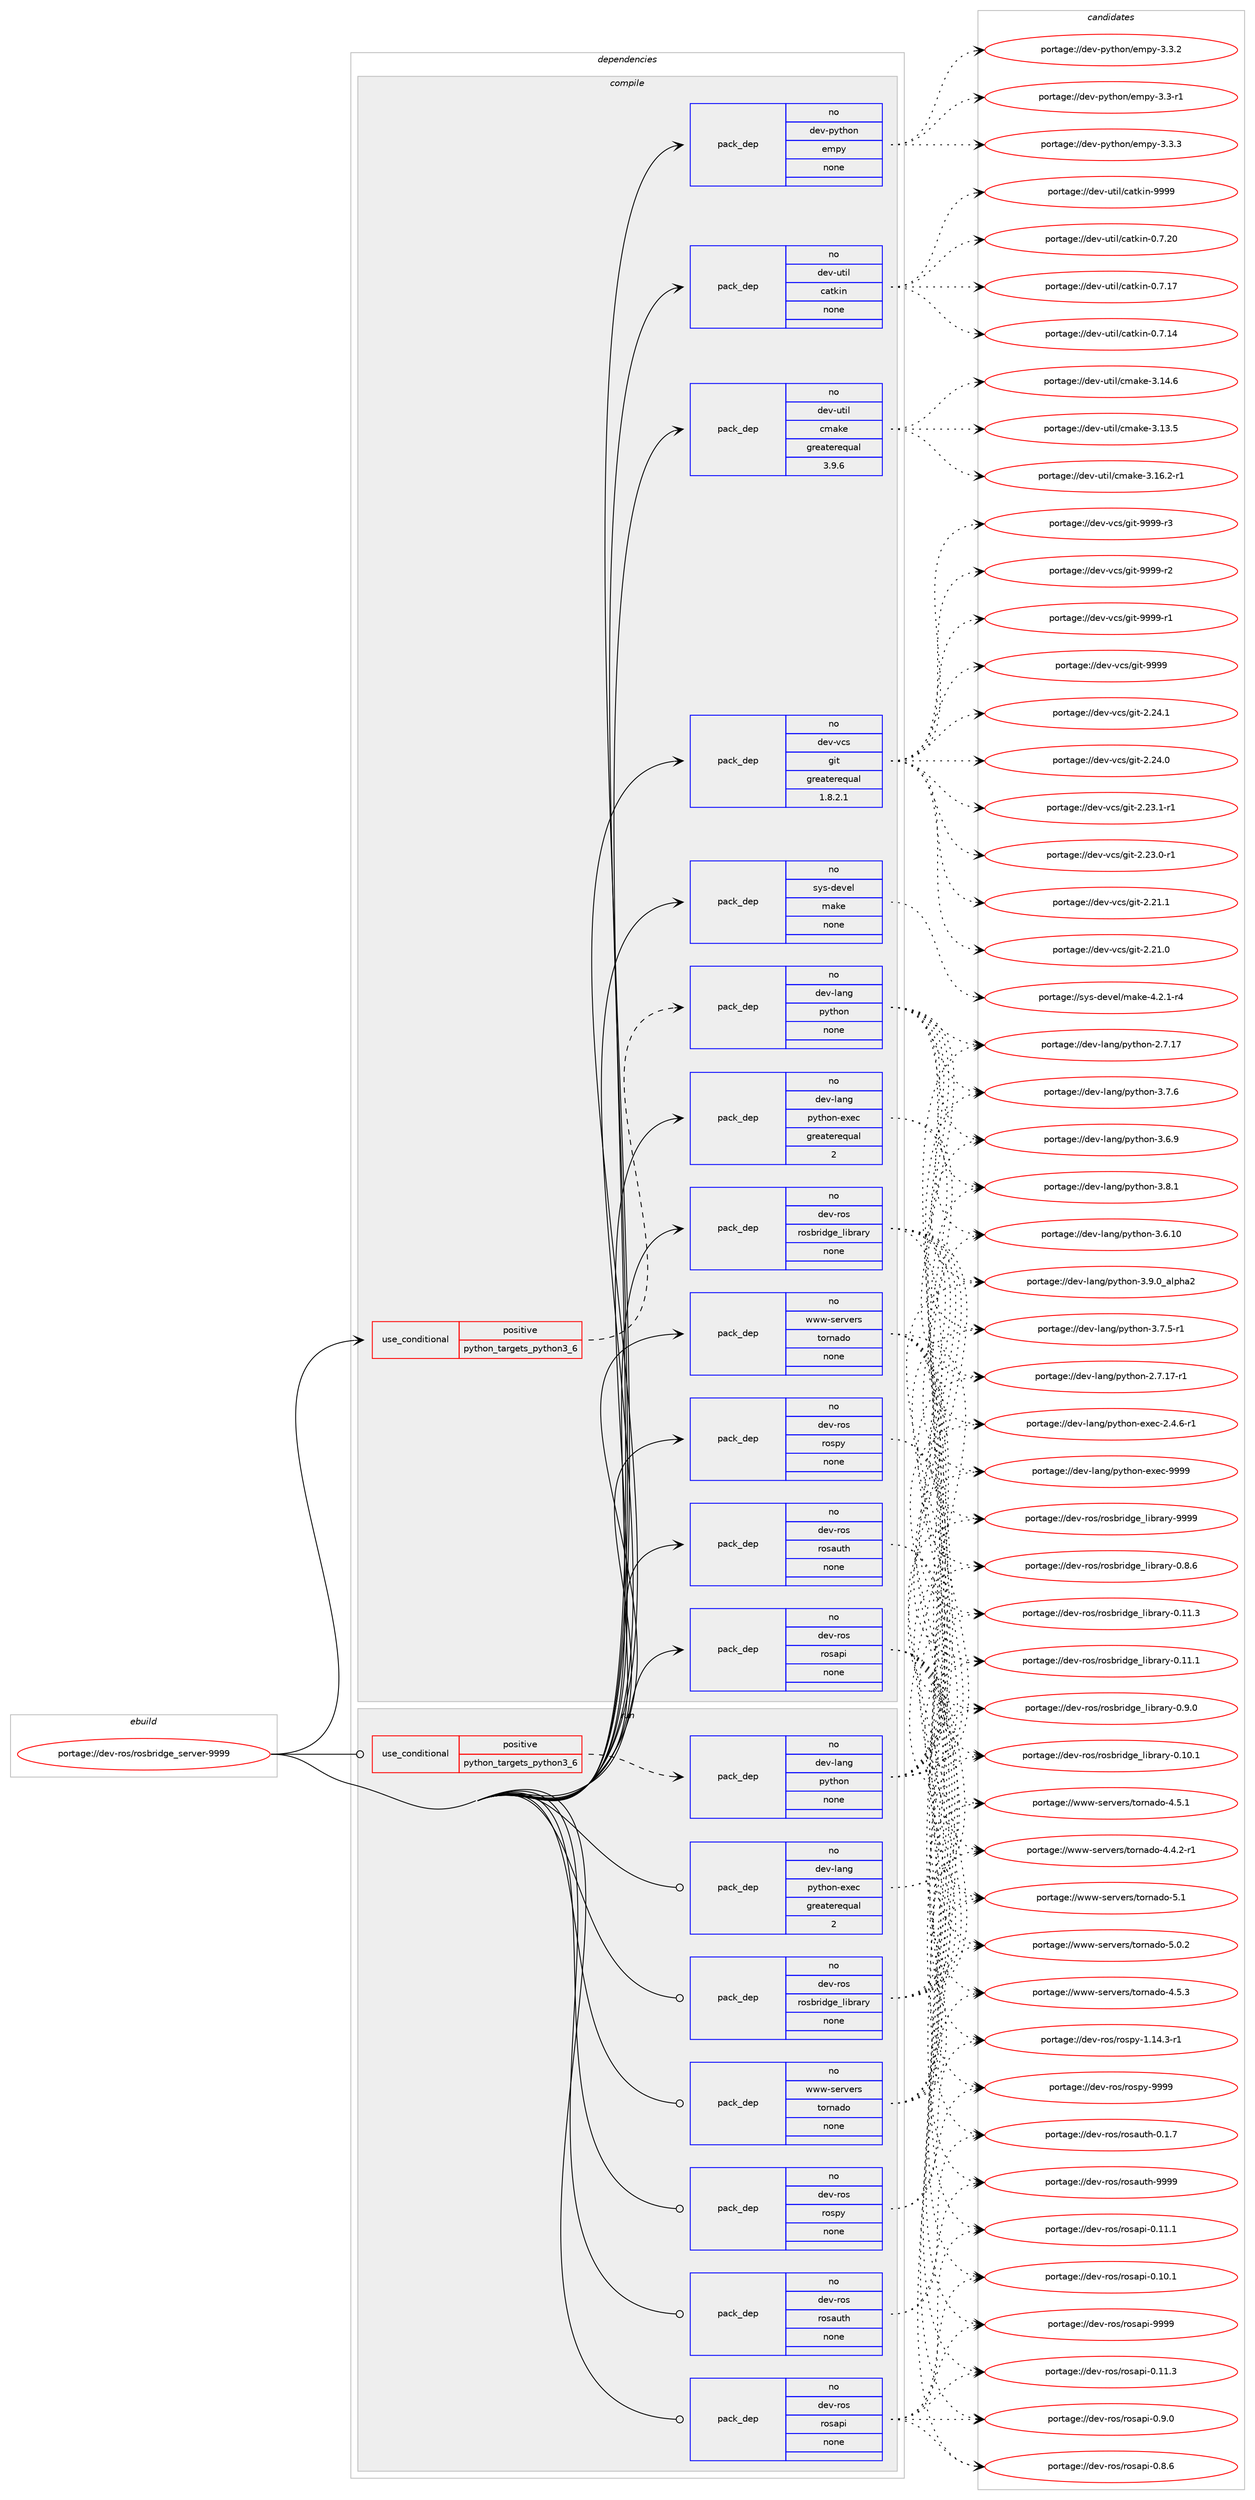 digraph prolog {

# *************
# Graph options
# *************

newrank=true;
concentrate=true;
compound=true;
graph [rankdir=LR,fontname=Helvetica,fontsize=10,ranksep=1.5];#, ranksep=2.5, nodesep=0.2];
edge  [arrowhead=vee];
node  [fontname=Helvetica,fontsize=10];

# **********
# The ebuild
# **********

subgraph cluster_leftcol {
color=gray;
rank=same;
label=<<i>ebuild</i>>;
id [label="portage://dev-ros/rosbridge_server-9999", color=red, width=4, href="../dev-ros/rosbridge_server-9999.svg"];
}

# ****************
# The dependencies
# ****************

subgraph cluster_midcol {
color=gray;
label=<<i>dependencies</i>>;
subgraph cluster_compile {
fillcolor="#eeeeee";
style=filled;
label=<<i>compile</i>>;
subgraph cond98284 {
dependency389575 [label=<<TABLE BORDER="0" CELLBORDER="1" CELLSPACING="0" CELLPADDING="4"><TR><TD ROWSPAN="3" CELLPADDING="10">use_conditional</TD></TR><TR><TD>positive</TD></TR><TR><TD>python_targets_python3_6</TD></TR></TABLE>>, shape=none, color=red];
subgraph pack286438 {
dependency389576 [label=<<TABLE BORDER="0" CELLBORDER="1" CELLSPACING="0" CELLPADDING="4" WIDTH="220"><TR><TD ROWSPAN="6" CELLPADDING="30">pack_dep</TD></TR><TR><TD WIDTH="110">no</TD></TR><TR><TD>dev-lang</TD></TR><TR><TD>python</TD></TR><TR><TD>none</TD></TR><TR><TD></TD></TR></TABLE>>, shape=none, color=blue];
}
dependency389575:e -> dependency389576:w [weight=20,style="dashed",arrowhead="vee"];
}
id:e -> dependency389575:w [weight=20,style="solid",arrowhead="vee"];
subgraph pack286439 {
dependency389577 [label=<<TABLE BORDER="0" CELLBORDER="1" CELLSPACING="0" CELLPADDING="4" WIDTH="220"><TR><TD ROWSPAN="6" CELLPADDING="30">pack_dep</TD></TR><TR><TD WIDTH="110">no</TD></TR><TR><TD>dev-lang</TD></TR><TR><TD>python-exec</TD></TR><TR><TD>greaterequal</TD></TR><TR><TD>2</TD></TR></TABLE>>, shape=none, color=blue];
}
id:e -> dependency389577:w [weight=20,style="solid",arrowhead="vee"];
subgraph pack286440 {
dependency389578 [label=<<TABLE BORDER="0" CELLBORDER="1" CELLSPACING="0" CELLPADDING="4" WIDTH="220"><TR><TD ROWSPAN="6" CELLPADDING="30">pack_dep</TD></TR><TR><TD WIDTH="110">no</TD></TR><TR><TD>dev-python</TD></TR><TR><TD>empy</TD></TR><TR><TD>none</TD></TR><TR><TD></TD></TR></TABLE>>, shape=none, color=blue];
}
id:e -> dependency389578:w [weight=20,style="solid",arrowhead="vee"];
subgraph pack286441 {
dependency389579 [label=<<TABLE BORDER="0" CELLBORDER="1" CELLSPACING="0" CELLPADDING="4" WIDTH="220"><TR><TD ROWSPAN="6" CELLPADDING="30">pack_dep</TD></TR><TR><TD WIDTH="110">no</TD></TR><TR><TD>dev-ros</TD></TR><TR><TD>rosapi</TD></TR><TR><TD>none</TD></TR><TR><TD></TD></TR></TABLE>>, shape=none, color=blue];
}
id:e -> dependency389579:w [weight=20,style="solid",arrowhead="vee"];
subgraph pack286442 {
dependency389580 [label=<<TABLE BORDER="0" CELLBORDER="1" CELLSPACING="0" CELLPADDING="4" WIDTH="220"><TR><TD ROWSPAN="6" CELLPADDING="30">pack_dep</TD></TR><TR><TD WIDTH="110">no</TD></TR><TR><TD>dev-ros</TD></TR><TR><TD>rosauth</TD></TR><TR><TD>none</TD></TR><TR><TD></TD></TR></TABLE>>, shape=none, color=blue];
}
id:e -> dependency389580:w [weight=20,style="solid",arrowhead="vee"];
subgraph pack286443 {
dependency389581 [label=<<TABLE BORDER="0" CELLBORDER="1" CELLSPACING="0" CELLPADDING="4" WIDTH="220"><TR><TD ROWSPAN="6" CELLPADDING="30">pack_dep</TD></TR><TR><TD WIDTH="110">no</TD></TR><TR><TD>dev-ros</TD></TR><TR><TD>rosbridge_library</TD></TR><TR><TD>none</TD></TR><TR><TD></TD></TR></TABLE>>, shape=none, color=blue];
}
id:e -> dependency389581:w [weight=20,style="solid",arrowhead="vee"];
subgraph pack286444 {
dependency389582 [label=<<TABLE BORDER="0" CELLBORDER="1" CELLSPACING="0" CELLPADDING="4" WIDTH="220"><TR><TD ROWSPAN="6" CELLPADDING="30">pack_dep</TD></TR><TR><TD WIDTH="110">no</TD></TR><TR><TD>dev-ros</TD></TR><TR><TD>rospy</TD></TR><TR><TD>none</TD></TR><TR><TD></TD></TR></TABLE>>, shape=none, color=blue];
}
id:e -> dependency389582:w [weight=20,style="solid",arrowhead="vee"];
subgraph pack286445 {
dependency389583 [label=<<TABLE BORDER="0" CELLBORDER="1" CELLSPACING="0" CELLPADDING="4" WIDTH="220"><TR><TD ROWSPAN="6" CELLPADDING="30">pack_dep</TD></TR><TR><TD WIDTH="110">no</TD></TR><TR><TD>dev-util</TD></TR><TR><TD>catkin</TD></TR><TR><TD>none</TD></TR><TR><TD></TD></TR></TABLE>>, shape=none, color=blue];
}
id:e -> dependency389583:w [weight=20,style="solid",arrowhead="vee"];
subgraph pack286446 {
dependency389584 [label=<<TABLE BORDER="0" CELLBORDER="1" CELLSPACING="0" CELLPADDING="4" WIDTH="220"><TR><TD ROWSPAN="6" CELLPADDING="30">pack_dep</TD></TR><TR><TD WIDTH="110">no</TD></TR><TR><TD>dev-util</TD></TR><TR><TD>cmake</TD></TR><TR><TD>greaterequal</TD></TR><TR><TD>3.9.6</TD></TR></TABLE>>, shape=none, color=blue];
}
id:e -> dependency389584:w [weight=20,style="solid",arrowhead="vee"];
subgraph pack286447 {
dependency389585 [label=<<TABLE BORDER="0" CELLBORDER="1" CELLSPACING="0" CELLPADDING="4" WIDTH="220"><TR><TD ROWSPAN="6" CELLPADDING="30">pack_dep</TD></TR><TR><TD WIDTH="110">no</TD></TR><TR><TD>dev-vcs</TD></TR><TR><TD>git</TD></TR><TR><TD>greaterequal</TD></TR><TR><TD>1.8.2.1</TD></TR></TABLE>>, shape=none, color=blue];
}
id:e -> dependency389585:w [weight=20,style="solid",arrowhead="vee"];
subgraph pack286448 {
dependency389586 [label=<<TABLE BORDER="0" CELLBORDER="1" CELLSPACING="0" CELLPADDING="4" WIDTH="220"><TR><TD ROWSPAN="6" CELLPADDING="30">pack_dep</TD></TR><TR><TD WIDTH="110">no</TD></TR><TR><TD>sys-devel</TD></TR><TR><TD>make</TD></TR><TR><TD>none</TD></TR><TR><TD></TD></TR></TABLE>>, shape=none, color=blue];
}
id:e -> dependency389586:w [weight=20,style="solid",arrowhead="vee"];
subgraph pack286449 {
dependency389587 [label=<<TABLE BORDER="0" CELLBORDER="1" CELLSPACING="0" CELLPADDING="4" WIDTH="220"><TR><TD ROWSPAN="6" CELLPADDING="30">pack_dep</TD></TR><TR><TD WIDTH="110">no</TD></TR><TR><TD>www-servers</TD></TR><TR><TD>tornado</TD></TR><TR><TD>none</TD></TR><TR><TD></TD></TR></TABLE>>, shape=none, color=blue];
}
id:e -> dependency389587:w [weight=20,style="solid",arrowhead="vee"];
}
subgraph cluster_compileandrun {
fillcolor="#eeeeee";
style=filled;
label=<<i>compile and run</i>>;
}
subgraph cluster_run {
fillcolor="#eeeeee";
style=filled;
label=<<i>run</i>>;
subgraph cond98285 {
dependency389588 [label=<<TABLE BORDER="0" CELLBORDER="1" CELLSPACING="0" CELLPADDING="4"><TR><TD ROWSPAN="3" CELLPADDING="10">use_conditional</TD></TR><TR><TD>positive</TD></TR><TR><TD>python_targets_python3_6</TD></TR></TABLE>>, shape=none, color=red];
subgraph pack286450 {
dependency389589 [label=<<TABLE BORDER="0" CELLBORDER="1" CELLSPACING="0" CELLPADDING="4" WIDTH="220"><TR><TD ROWSPAN="6" CELLPADDING="30">pack_dep</TD></TR><TR><TD WIDTH="110">no</TD></TR><TR><TD>dev-lang</TD></TR><TR><TD>python</TD></TR><TR><TD>none</TD></TR><TR><TD></TD></TR></TABLE>>, shape=none, color=blue];
}
dependency389588:e -> dependency389589:w [weight=20,style="dashed",arrowhead="vee"];
}
id:e -> dependency389588:w [weight=20,style="solid",arrowhead="odot"];
subgraph pack286451 {
dependency389590 [label=<<TABLE BORDER="0" CELLBORDER="1" CELLSPACING="0" CELLPADDING="4" WIDTH="220"><TR><TD ROWSPAN="6" CELLPADDING="30">pack_dep</TD></TR><TR><TD WIDTH="110">no</TD></TR><TR><TD>dev-lang</TD></TR><TR><TD>python-exec</TD></TR><TR><TD>greaterequal</TD></TR><TR><TD>2</TD></TR></TABLE>>, shape=none, color=blue];
}
id:e -> dependency389590:w [weight=20,style="solid",arrowhead="odot"];
subgraph pack286452 {
dependency389591 [label=<<TABLE BORDER="0" CELLBORDER="1" CELLSPACING="0" CELLPADDING="4" WIDTH="220"><TR><TD ROWSPAN="6" CELLPADDING="30">pack_dep</TD></TR><TR><TD WIDTH="110">no</TD></TR><TR><TD>dev-ros</TD></TR><TR><TD>rosapi</TD></TR><TR><TD>none</TD></TR><TR><TD></TD></TR></TABLE>>, shape=none, color=blue];
}
id:e -> dependency389591:w [weight=20,style="solid",arrowhead="odot"];
subgraph pack286453 {
dependency389592 [label=<<TABLE BORDER="0" CELLBORDER="1" CELLSPACING="0" CELLPADDING="4" WIDTH="220"><TR><TD ROWSPAN="6" CELLPADDING="30">pack_dep</TD></TR><TR><TD WIDTH="110">no</TD></TR><TR><TD>dev-ros</TD></TR><TR><TD>rosauth</TD></TR><TR><TD>none</TD></TR><TR><TD></TD></TR></TABLE>>, shape=none, color=blue];
}
id:e -> dependency389592:w [weight=20,style="solid",arrowhead="odot"];
subgraph pack286454 {
dependency389593 [label=<<TABLE BORDER="0" CELLBORDER="1" CELLSPACING="0" CELLPADDING="4" WIDTH="220"><TR><TD ROWSPAN="6" CELLPADDING="30">pack_dep</TD></TR><TR><TD WIDTH="110">no</TD></TR><TR><TD>dev-ros</TD></TR><TR><TD>rosbridge_library</TD></TR><TR><TD>none</TD></TR><TR><TD></TD></TR></TABLE>>, shape=none, color=blue];
}
id:e -> dependency389593:w [weight=20,style="solid",arrowhead="odot"];
subgraph pack286455 {
dependency389594 [label=<<TABLE BORDER="0" CELLBORDER="1" CELLSPACING="0" CELLPADDING="4" WIDTH="220"><TR><TD ROWSPAN="6" CELLPADDING="30">pack_dep</TD></TR><TR><TD WIDTH="110">no</TD></TR><TR><TD>dev-ros</TD></TR><TR><TD>rospy</TD></TR><TR><TD>none</TD></TR><TR><TD></TD></TR></TABLE>>, shape=none, color=blue];
}
id:e -> dependency389594:w [weight=20,style="solid",arrowhead="odot"];
subgraph pack286456 {
dependency389595 [label=<<TABLE BORDER="0" CELLBORDER="1" CELLSPACING="0" CELLPADDING="4" WIDTH="220"><TR><TD ROWSPAN="6" CELLPADDING="30">pack_dep</TD></TR><TR><TD WIDTH="110">no</TD></TR><TR><TD>www-servers</TD></TR><TR><TD>tornado</TD></TR><TR><TD>none</TD></TR><TR><TD></TD></TR></TABLE>>, shape=none, color=blue];
}
id:e -> dependency389595:w [weight=20,style="solid",arrowhead="odot"];
}
}

# **************
# The candidates
# **************

subgraph cluster_choices {
rank=same;
color=gray;
label=<<i>candidates</i>>;

subgraph choice286438 {
color=black;
nodesep=1;
choice10010111845108971101034711212111610411111045514657464895971081121049750 [label="portage://dev-lang/python-3.9.0_alpha2", color=red, width=4,href="../dev-lang/python-3.9.0_alpha2.svg"];
choice100101118451089711010347112121116104111110455146564649 [label="portage://dev-lang/python-3.8.1", color=red, width=4,href="../dev-lang/python-3.8.1.svg"];
choice100101118451089711010347112121116104111110455146554654 [label="portage://dev-lang/python-3.7.6", color=red, width=4,href="../dev-lang/python-3.7.6.svg"];
choice1001011184510897110103471121211161041111104551465546534511449 [label="portage://dev-lang/python-3.7.5-r1", color=red, width=4,href="../dev-lang/python-3.7.5-r1.svg"];
choice100101118451089711010347112121116104111110455146544657 [label="portage://dev-lang/python-3.6.9", color=red, width=4,href="../dev-lang/python-3.6.9.svg"];
choice10010111845108971101034711212111610411111045514654464948 [label="portage://dev-lang/python-3.6.10", color=red, width=4,href="../dev-lang/python-3.6.10.svg"];
choice100101118451089711010347112121116104111110455046554649554511449 [label="portage://dev-lang/python-2.7.17-r1", color=red, width=4,href="../dev-lang/python-2.7.17-r1.svg"];
choice10010111845108971101034711212111610411111045504655464955 [label="portage://dev-lang/python-2.7.17", color=red, width=4,href="../dev-lang/python-2.7.17.svg"];
dependency389576:e -> choice10010111845108971101034711212111610411111045514657464895971081121049750:w [style=dotted,weight="100"];
dependency389576:e -> choice100101118451089711010347112121116104111110455146564649:w [style=dotted,weight="100"];
dependency389576:e -> choice100101118451089711010347112121116104111110455146554654:w [style=dotted,weight="100"];
dependency389576:e -> choice1001011184510897110103471121211161041111104551465546534511449:w [style=dotted,weight="100"];
dependency389576:e -> choice100101118451089711010347112121116104111110455146544657:w [style=dotted,weight="100"];
dependency389576:e -> choice10010111845108971101034711212111610411111045514654464948:w [style=dotted,weight="100"];
dependency389576:e -> choice100101118451089711010347112121116104111110455046554649554511449:w [style=dotted,weight="100"];
dependency389576:e -> choice10010111845108971101034711212111610411111045504655464955:w [style=dotted,weight="100"];
}
subgraph choice286439 {
color=black;
nodesep=1;
choice10010111845108971101034711212111610411111045101120101994557575757 [label="portage://dev-lang/python-exec-9999", color=red, width=4,href="../dev-lang/python-exec-9999.svg"];
choice10010111845108971101034711212111610411111045101120101994550465246544511449 [label="portage://dev-lang/python-exec-2.4.6-r1", color=red, width=4,href="../dev-lang/python-exec-2.4.6-r1.svg"];
dependency389577:e -> choice10010111845108971101034711212111610411111045101120101994557575757:w [style=dotted,weight="100"];
dependency389577:e -> choice10010111845108971101034711212111610411111045101120101994550465246544511449:w [style=dotted,weight="100"];
}
subgraph choice286440 {
color=black;
nodesep=1;
choice1001011184511212111610411111047101109112121455146514651 [label="portage://dev-python/empy-3.3.3", color=red, width=4,href="../dev-python/empy-3.3.3.svg"];
choice1001011184511212111610411111047101109112121455146514650 [label="portage://dev-python/empy-3.3.2", color=red, width=4,href="../dev-python/empy-3.3.2.svg"];
choice1001011184511212111610411111047101109112121455146514511449 [label="portage://dev-python/empy-3.3-r1", color=red, width=4,href="../dev-python/empy-3.3-r1.svg"];
dependency389578:e -> choice1001011184511212111610411111047101109112121455146514651:w [style=dotted,weight="100"];
dependency389578:e -> choice1001011184511212111610411111047101109112121455146514650:w [style=dotted,weight="100"];
dependency389578:e -> choice1001011184511212111610411111047101109112121455146514511449:w [style=dotted,weight="100"];
}
subgraph choice286441 {
color=black;
nodesep=1;
choice1001011184511411111547114111115971121054557575757 [label="portage://dev-ros/rosapi-9999", color=red, width=4,href="../dev-ros/rosapi-9999.svg"];
choice100101118451141111154711411111597112105454846574648 [label="portage://dev-ros/rosapi-0.9.0", color=red, width=4,href="../dev-ros/rosapi-0.9.0.svg"];
choice100101118451141111154711411111597112105454846564654 [label="portage://dev-ros/rosapi-0.8.6", color=red, width=4,href="../dev-ros/rosapi-0.8.6.svg"];
choice10010111845114111115471141111159711210545484649494651 [label="portage://dev-ros/rosapi-0.11.3", color=red, width=4,href="../dev-ros/rosapi-0.11.3.svg"];
choice10010111845114111115471141111159711210545484649494649 [label="portage://dev-ros/rosapi-0.11.1", color=red, width=4,href="../dev-ros/rosapi-0.11.1.svg"];
choice10010111845114111115471141111159711210545484649484649 [label="portage://dev-ros/rosapi-0.10.1", color=red, width=4,href="../dev-ros/rosapi-0.10.1.svg"];
dependency389579:e -> choice1001011184511411111547114111115971121054557575757:w [style=dotted,weight="100"];
dependency389579:e -> choice100101118451141111154711411111597112105454846574648:w [style=dotted,weight="100"];
dependency389579:e -> choice100101118451141111154711411111597112105454846564654:w [style=dotted,weight="100"];
dependency389579:e -> choice10010111845114111115471141111159711210545484649494651:w [style=dotted,weight="100"];
dependency389579:e -> choice10010111845114111115471141111159711210545484649494649:w [style=dotted,weight="100"];
dependency389579:e -> choice10010111845114111115471141111159711210545484649484649:w [style=dotted,weight="100"];
}
subgraph choice286442 {
color=black;
nodesep=1;
choice1001011184511411111547114111115971171161044557575757 [label="portage://dev-ros/rosauth-9999", color=red, width=4,href="../dev-ros/rosauth-9999.svg"];
choice100101118451141111154711411111597117116104454846494655 [label="portage://dev-ros/rosauth-0.1.7", color=red, width=4,href="../dev-ros/rosauth-0.1.7.svg"];
dependency389580:e -> choice1001011184511411111547114111115971171161044557575757:w [style=dotted,weight="100"];
dependency389580:e -> choice100101118451141111154711411111597117116104454846494655:w [style=dotted,weight="100"];
}
subgraph choice286443 {
color=black;
nodesep=1;
choice1001011184511411111547114111115981141051001031019510810598114971141214557575757 [label="portage://dev-ros/rosbridge_library-9999", color=red, width=4,href="../dev-ros/rosbridge_library-9999.svg"];
choice100101118451141111154711411111598114105100103101951081059811497114121454846574648 [label="portage://dev-ros/rosbridge_library-0.9.0", color=red, width=4,href="../dev-ros/rosbridge_library-0.9.0.svg"];
choice100101118451141111154711411111598114105100103101951081059811497114121454846564654 [label="portage://dev-ros/rosbridge_library-0.8.6", color=red, width=4,href="../dev-ros/rosbridge_library-0.8.6.svg"];
choice10010111845114111115471141111159811410510010310195108105981149711412145484649494651 [label="portage://dev-ros/rosbridge_library-0.11.3", color=red, width=4,href="../dev-ros/rosbridge_library-0.11.3.svg"];
choice10010111845114111115471141111159811410510010310195108105981149711412145484649494649 [label="portage://dev-ros/rosbridge_library-0.11.1", color=red, width=4,href="../dev-ros/rosbridge_library-0.11.1.svg"];
choice10010111845114111115471141111159811410510010310195108105981149711412145484649484649 [label="portage://dev-ros/rosbridge_library-0.10.1", color=red, width=4,href="../dev-ros/rosbridge_library-0.10.1.svg"];
dependency389581:e -> choice1001011184511411111547114111115981141051001031019510810598114971141214557575757:w [style=dotted,weight="100"];
dependency389581:e -> choice100101118451141111154711411111598114105100103101951081059811497114121454846574648:w [style=dotted,weight="100"];
dependency389581:e -> choice100101118451141111154711411111598114105100103101951081059811497114121454846564654:w [style=dotted,weight="100"];
dependency389581:e -> choice10010111845114111115471141111159811410510010310195108105981149711412145484649494651:w [style=dotted,weight="100"];
dependency389581:e -> choice10010111845114111115471141111159811410510010310195108105981149711412145484649494649:w [style=dotted,weight="100"];
dependency389581:e -> choice10010111845114111115471141111159811410510010310195108105981149711412145484649484649:w [style=dotted,weight="100"];
}
subgraph choice286444 {
color=black;
nodesep=1;
choice10010111845114111115471141111151121214557575757 [label="portage://dev-ros/rospy-9999", color=red, width=4,href="../dev-ros/rospy-9999.svg"];
choice1001011184511411111547114111115112121454946495246514511449 [label="portage://dev-ros/rospy-1.14.3-r1", color=red, width=4,href="../dev-ros/rospy-1.14.3-r1.svg"];
dependency389582:e -> choice10010111845114111115471141111151121214557575757:w [style=dotted,weight="100"];
dependency389582:e -> choice1001011184511411111547114111115112121454946495246514511449:w [style=dotted,weight="100"];
}
subgraph choice286445 {
color=black;
nodesep=1;
choice100101118451171161051084799971161071051104557575757 [label="portage://dev-util/catkin-9999", color=red, width=4,href="../dev-util/catkin-9999.svg"];
choice1001011184511711610510847999711610710511045484655465048 [label="portage://dev-util/catkin-0.7.20", color=red, width=4,href="../dev-util/catkin-0.7.20.svg"];
choice1001011184511711610510847999711610710511045484655464955 [label="portage://dev-util/catkin-0.7.17", color=red, width=4,href="../dev-util/catkin-0.7.17.svg"];
choice1001011184511711610510847999711610710511045484655464952 [label="portage://dev-util/catkin-0.7.14", color=red, width=4,href="../dev-util/catkin-0.7.14.svg"];
dependency389583:e -> choice100101118451171161051084799971161071051104557575757:w [style=dotted,weight="100"];
dependency389583:e -> choice1001011184511711610510847999711610710511045484655465048:w [style=dotted,weight="100"];
dependency389583:e -> choice1001011184511711610510847999711610710511045484655464955:w [style=dotted,weight="100"];
dependency389583:e -> choice1001011184511711610510847999711610710511045484655464952:w [style=dotted,weight="100"];
}
subgraph choice286446 {
color=black;
nodesep=1;
choice10010111845117116105108479910997107101455146495446504511449 [label="portage://dev-util/cmake-3.16.2-r1", color=red, width=4,href="../dev-util/cmake-3.16.2-r1.svg"];
choice1001011184511711610510847991099710710145514649524654 [label="portage://dev-util/cmake-3.14.6", color=red, width=4,href="../dev-util/cmake-3.14.6.svg"];
choice1001011184511711610510847991099710710145514649514653 [label="portage://dev-util/cmake-3.13.5", color=red, width=4,href="../dev-util/cmake-3.13.5.svg"];
dependency389584:e -> choice10010111845117116105108479910997107101455146495446504511449:w [style=dotted,weight="100"];
dependency389584:e -> choice1001011184511711610510847991099710710145514649524654:w [style=dotted,weight="100"];
dependency389584:e -> choice1001011184511711610510847991099710710145514649514653:w [style=dotted,weight="100"];
}
subgraph choice286447 {
color=black;
nodesep=1;
choice10010111845118991154710310511645575757574511451 [label="portage://dev-vcs/git-9999-r3", color=red, width=4,href="../dev-vcs/git-9999-r3.svg"];
choice10010111845118991154710310511645575757574511450 [label="portage://dev-vcs/git-9999-r2", color=red, width=4,href="../dev-vcs/git-9999-r2.svg"];
choice10010111845118991154710310511645575757574511449 [label="portage://dev-vcs/git-9999-r1", color=red, width=4,href="../dev-vcs/git-9999-r1.svg"];
choice1001011184511899115471031051164557575757 [label="portage://dev-vcs/git-9999", color=red, width=4,href="../dev-vcs/git-9999.svg"];
choice10010111845118991154710310511645504650524649 [label="portage://dev-vcs/git-2.24.1", color=red, width=4,href="../dev-vcs/git-2.24.1.svg"];
choice10010111845118991154710310511645504650524648 [label="portage://dev-vcs/git-2.24.0", color=red, width=4,href="../dev-vcs/git-2.24.0.svg"];
choice100101118451189911547103105116455046505146494511449 [label="portage://dev-vcs/git-2.23.1-r1", color=red, width=4,href="../dev-vcs/git-2.23.1-r1.svg"];
choice100101118451189911547103105116455046505146484511449 [label="portage://dev-vcs/git-2.23.0-r1", color=red, width=4,href="../dev-vcs/git-2.23.0-r1.svg"];
choice10010111845118991154710310511645504650494649 [label="portage://dev-vcs/git-2.21.1", color=red, width=4,href="../dev-vcs/git-2.21.1.svg"];
choice10010111845118991154710310511645504650494648 [label="portage://dev-vcs/git-2.21.0", color=red, width=4,href="../dev-vcs/git-2.21.0.svg"];
dependency389585:e -> choice10010111845118991154710310511645575757574511451:w [style=dotted,weight="100"];
dependency389585:e -> choice10010111845118991154710310511645575757574511450:w [style=dotted,weight="100"];
dependency389585:e -> choice10010111845118991154710310511645575757574511449:w [style=dotted,weight="100"];
dependency389585:e -> choice1001011184511899115471031051164557575757:w [style=dotted,weight="100"];
dependency389585:e -> choice10010111845118991154710310511645504650524649:w [style=dotted,weight="100"];
dependency389585:e -> choice10010111845118991154710310511645504650524648:w [style=dotted,weight="100"];
dependency389585:e -> choice100101118451189911547103105116455046505146494511449:w [style=dotted,weight="100"];
dependency389585:e -> choice100101118451189911547103105116455046505146484511449:w [style=dotted,weight="100"];
dependency389585:e -> choice10010111845118991154710310511645504650494649:w [style=dotted,weight="100"];
dependency389585:e -> choice10010111845118991154710310511645504650494648:w [style=dotted,weight="100"];
}
subgraph choice286448 {
color=black;
nodesep=1;
choice1151211154510010111810110847109971071014552465046494511452 [label="portage://sys-devel/make-4.2.1-r4", color=red, width=4,href="../sys-devel/make-4.2.1-r4.svg"];
dependency389586:e -> choice1151211154510010111810110847109971071014552465046494511452:w [style=dotted,weight="100"];
}
subgraph choice286449 {
color=black;
nodesep=1;
choice11911911945115101114118101114115471161111141109710011145534649 [label="portage://www-servers/tornado-5.1", color=red, width=4,href="../www-servers/tornado-5.1.svg"];
choice119119119451151011141181011141154711611111411097100111455346484650 [label="portage://www-servers/tornado-5.0.2", color=red, width=4,href="../www-servers/tornado-5.0.2.svg"];
choice119119119451151011141181011141154711611111411097100111455246534651 [label="portage://www-servers/tornado-4.5.3", color=red, width=4,href="../www-servers/tornado-4.5.3.svg"];
choice119119119451151011141181011141154711611111411097100111455246534649 [label="portage://www-servers/tornado-4.5.1", color=red, width=4,href="../www-servers/tornado-4.5.1.svg"];
choice1191191194511510111411810111411547116111114110971001114552465246504511449 [label="portage://www-servers/tornado-4.4.2-r1", color=red, width=4,href="../www-servers/tornado-4.4.2-r1.svg"];
dependency389587:e -> choice11911911945115101114118101114115471161111141109710011145534649:w [style=dotted,weight="100"];
dependency389587:e -> choice119119119451151011141181011141154711611111411097100111455346484650:w [style=dotted,weight="100"];
dependency389587:e -> choice119119119451151011141181011141154711611111411097100111455246534651:w [style=dotted,weight="100"];
dependency389587:e -> choice119119119451151011141181011141154711611111411097100111455246534649:w [style=dotted,weight="100"];
dependency389587:e -> choice1191191194511510111411810111411547116111114110971001114552465246504511449:w [style=dotted,weight="100"];
}
subgraph choice286450 {
color=black;
nodesep=1;
choice10010111845108971101034711212111610411111045514657464895971081121049750 [label="portage://dev-lang/python-3.9.0_alpha2", color=red, width=4,href="../dev-lang/python-3.9.0_alpha2.svg"];
choice100101118451089711010347112121116104111110455146564649 [label="portage://dev-lang/python-3.8.1", color=red, width=4,href="../dev-lang/python-3.8.1.svg"];
choice100101118451089711010347112121116104111110455146554654 [label="portage://dev-lang/python-3.7.6", color=red, width=4,href="../dev-lang/python-3.7.6.svg"];
choice1001011184510897110103471121211161041111104551465546534511449 [label="portage://dev-lang/python-3.7.5-r1", color=red, width=4,href="../dev-lang/python-3.7.5-r1.svg"];
choice100101118451089711010347112121116104111110455146544657 [label="portage://dev-lang/python-3.6.9", color=red, width=4,href="../dev-lang/python-3.6.9.svg"];
choice10010111845108971101034711212111610411111045514654464948 [label="portage://dev-lang/python-3.6.10", color=red, width=4,href="../dev-lang/python-3.6.10.svg"];
choice100101118451089711010347112121116104111110455046554649554511449 [label="portage://dev-lang/python-2.7.17-r1", color=red, width=4,href="../dev-lang/python-2.7.17-r1.svg"];
choice10010111845108971101034711212111610411111045504655464955 [label="portage://dev-lang/python-2.7.17", color=red, width=4,href="../dev-lang/python-2.7.17.svg"];
dependency389589:e -> choice10010111845108971101034711212111610411111045514657464895971081121049750:w [style=dotted,weight="100"];
dependency389589:e -> choice100101118451089711010347112121116104111110455146564649:w [style=dotted,weight="100"];
dependency389589:e -> choice100101118451089711010347112121116104111110455146554654:w [style=dotted,weight="100"];
dependency389589:e -> choice1001011184510897110103471121211161041111104551465546534511449:w [style=dotted,weight="100"];
dependency389589:e -> choice100101118451089711010347112121116104111110455146544657:w [style=dotted,weight="100"];
dependency389589:e -> choice10010111845108971101034711212111610411111045514654464948:w [style=dotted,weight="100"];
dependency389589:e -> choice100101118451089711010347112121116104111110455046554649554511449:w [style=dotted,weight="100"];
dependency389589:e -> choice10010111845108971101034711212111610411111045504655464955:w [style=dotted,weight="100"];
}
subgraph choice286451 {
color=black;
nodesep=1;
choice10010111845108971101034711212111610411111045101120101994557575757 [label="portage://dev-lang/python-exec-9999", color=red, width=4,href="../dev-lang/python-exec-9999.svg"];
choice10010111845108971101034711212111610411111045101120101994550465246544511449 [label="portage://dev-lang/python-exec-2.4.6-r1", color=red, width=4,href="../dev-lang/python-exec-2.4.6-r1.svg"];
dependency389590:e -> choice10010111845108971101034711212111610411111045101120101994557575757:w [style=dotted,weight="100"];
dependency389590:e -> choice10010111845108971101034711212111610411111045101120101994550465246544511449:w [style=dotted,weight="100"];
}
subgraph choice286452 {
color=black;
nodesep=1;
choice1001011184511411111547114111115971121054557575757 [label="portage://dev-ros/rosapi-9999", color=red, width=4,href="../dev-ros/rosapi-9999.svg"];
choice100101118451141111154711411111597112105454846574648 [label="portage://dev-ros/rosapi-0.9.0", color=red, width=4,href="../dev-ros/rosapi-0.9.0.svg"];
choice100101118451141111154711411111597112105454846564654 [label="portage://dev-ros/rosapi-0.8.6", color=red, width=4,href="../dev-ros/rosapi-0.8.6.svg"];
choice10010111845114111115471141111159711210545484649494651 [label="portage://dev-ros/rosapi-0.11.3", color=red, width=4,href="../dev-ros/rosapi-0.11.3.svg"];
choice10010111845114111115471141111159711210545484649494649 [label="portage://dev-ros/rosapi-0.11.1", color=red, width=4,href="../dev-ros/rosapi-0.11.1.svg"];
choice10010111845114111115471141111159711210545484649484649 [label="portage://dev-ros/rosapi-0.10.1", color=red, width=4,href="../dev-ros/rosapi-0.10.1.svg"];
dependency389591:e -> choice1001011184511411111547114111115971121054557575757:w [style=dotted,weight="100"];
dependency389591:e -> choice100101118451141111154711411111597112105454846574648:w [style=dotted,weight="100"];
dependency389591:e -> choice100101118451141111154711411111597112105454846564654:w [style=dotted,weight="100"];
dependency389591:e -> choice10010111845114111115471141111159711210545484649494651:w [style=dotted,weight="100"];
dependency389591:e -> choice10010111845114111115471141111159711210545484649494649:w [style=dotted,weight="100"];
dependency389591:e -> choice10010111845114111115471141111159711210545484649484649:w [style=dotted,weight="100"];
}
subgraph choice286453 {
color=black;
nodesep=1;
choice1001011184511411111547114111115971171161044557575757 [label="portage://dev-ros/rosauth-9999", color=red, width=4,href="../dev-ros/rosauth-9999.svg"];
choice100101118451141111154711411111597117116104454846494655 [label="portage://dev-ros/rosauth-0.1.7", color=red, width=4,href="../dev-ros/rosauth-0.1.7.svg"];
dependency389592:e -> choice1001011184511411111547114111115971171161044557575757:w [style=dotted,weight="100"];
dependency389592:e -> choice100101118451141111154711411111597117116104454846494655:w [style=dotted,weight="100"];
}
subgraph choice286454 {
color=black;
nodesep=1;
choice1001011184511411111547114111115981141051001031019510810598114971141214557575757 [label="portage://dev-ros/rosbridge_library-9999", color=red, width=4,href="../dev-ros/rosbridge_library-9999.svg"];
choice100101118451141111154711411111598114105100103101951081059811497114121454846574648 [label="portage://dev-ros/rosbridge_library-0.9.0", color=red, width=4,href="../dev-ros/rosbridge_library-0.9.0.svg"];
choice100101118451141111154711411111598114105100103101951081059811497114121454846564654 [label="portage://dev-ros/rosbridge_library-0.8.6", color=red, width=4,href="../dev-ros/rosbridge_library-0.8.6.svg"];
choice10010111845114111115471141111159811410510010310195108105981149711412145484649494651 [label="portage://dev-ros/rosbridge_library-0.11.3", color=red, width=4,href="../dev-ros/rosbridge_library-0.11.3.svg"];
choice10010111845114111115471141111159811410510010310195108105981149711412145484649494649 [label="portage://dev-ros/rosbridge_library-0.11.1", color=red, width=4,href="../dev-ros/rosbridge_library-0.11.1.svg"];
choice10010111845114111115471141111159811410510010310195108105981149711412145484649484649 [label="portage://dev-ros/rosbridge_library-0.10.1", color=red, width=4,href="../dev-ros/rosbridge_library-0.10.1.svg"];
dependency389593:e -> choice1001011184511411111547114111115981141051001031019510810598114971141214557575757:w [style=dotted,weight="100"];
dependency389593:e -> choice100101118451141111154711411111598114105100103101951081059811497114121454846574648:w [style=dotted,weight="100"];
dependency389593:e -> choice100101118451141111154711411111598114105100103101951081059811497114121454846564654:w [style=dotted,weight="100"];
dependency389593:e -> choice10010111845114111115471141111159811410510010310195108105981149711412145484649494651:w [style=dotted,weight="100"];
dependency389593:e -> choice10010111845114111115471141111159811410510010310195108105981149711412145484649494649:w [style=dotted,weight="100"];
dependency389593:e -> choice10010111845114111115471141111159811410510010310195108105981149711412145484649484649:w [style=dotted,weight="100"];
}
subgraph choice286455 {
color=black;
nodesep=1;
choice10010111845114111115471141111151121214557575757 [label="portage://dev-ros/rospy-9999", color=red, width=4,href="../dev-ros/rospy-9999.svg"];
choice1001011184511411111547114111115112121454946495246514511449 [label="portage://dev-ros/rospy-1.14.3-r1", color=red, width=4,href="../dev-ros/rospy-1.14.3-r1.svg"];
dependency389594:e -> choice10010111845114111115471141111151121214557575757:w [style=dotted,weight="100"];
dependency389594:e -> choice1001011184511411111547114111115112121454946495246514511449:w [style=dotted,weight="100"];
}
subgraph choice286456 {
color=black;
nodesep=1;
choice11911911945115101114118101114115471161111141109710011145534649 [label="portage://www-servers/tornado-5.1", color=red, width=4,href="../www-servers/tornado-5.1.svg"];
choice119119119451151011141181011141154711611111411097100111455346484650 [label="portage://www-servers/tornado-5.0.2", color=red, width=4,href="../www-servers/tornado-5.0.2.svg"];
choice119119119451151011141181011141154711611111411097100111455246534651 [label="portage://www-servers/tornado-4.5.3", color=red, width=4,href="../www-servers/tornado-4.5.3.svg"];
choice119119119451151011141181011141154711611111411097100111455246534649 [label="portage://www-servers/tornado-4.5.1", color=red, width=4,href="../www-servers/tornado-4.5.1.svg"];
choice1191191194511510111411810111411547116111114110971001114552465246504511449 [label="portage://www-servers/tornado-4.4.2-r1", color=red, width=4,href="../www-servers/tornado-4.4.2-r1.svg"];
dependency389595:e -> choice11911911945115101114118101114115471161111141109710011145534649:w [style=dotted,weight="100"];
dependency389595:e -> choice119119119451151011141181011141154711611111411097100111455346484650:w [style=dotted,weight="100"];
dependency389595:e -> choice119119119451151011141181011141154711611111411097100111455246534651:w [style=dotted,weight="100"];
dependency389595:e -> choice119119119451151011141181011141154711611111411097100111455246534649:w [style=dotted,weight="100"];
dependency389595:e -> choice1191191194511510111411810111411547116111114110971001114552465246504511449:w [style=dotted,weight="100"];
}
}

}
